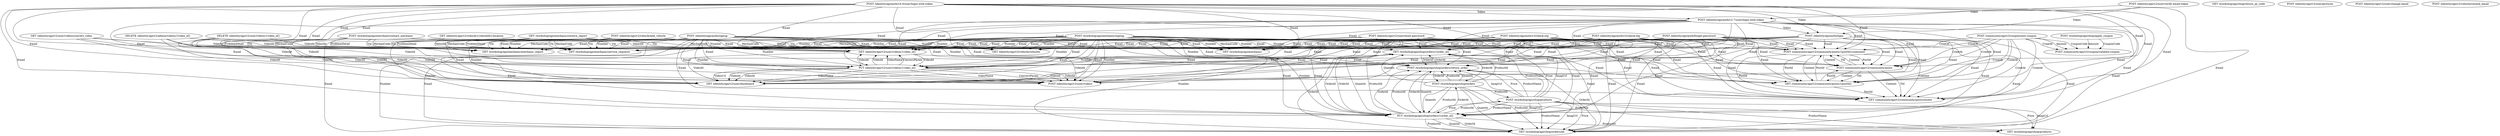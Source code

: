 digraph G {
  1 [ label="GET /identity/api/v2/vehicle/{vehicleId}/location" ];
  2 [ label="GET /workshop/api/shop/orders/{order_id}" ];
  3 [ label="POST /community/api/v2/community/posts/{postId}/comment" ];
  4 [ label="DELETE /identity/api/v2/user/videos/{video_id}" ];
  5 [ label="POST /identity/api/v2/vehicle/add_vehicle" ];
  6 [ label="GET /workshop/api/mechanic/service_requests" ];
  7 [ label="POST /workshop/api/mechanic/signup" ];
  8 [ label="POST /identity/api/auth/forget-password" ];
  9 [ label="DELETE /identity/api/v2/admin/videos/{video_id}" ];
  10 [ label="GET /identity/api/v2/vehicle/vehicles" ];
  11 [ label="POST /identity/api/auth/login" ];
  12 [ label="GET /workshop/api/mechanic/" ];
  13 [ label="POST /community/api/v2/community/posts" ];
  14 [ label="GET /identity/api/v2/user/videos/convert_video" ];
  15 [ label="POST /identity/api/v2/user/videos" ];
  16 [ label="GET /identity/api/v2/user/videos/{video_id}" ];
  17 [ label="POST /workshop/api/merchant/contact_mechanic" ];
  18 [ label="POST /identity/api/auth/v2/check-otp" ];
  19 [ label="POST /workshop/api/shop/orders/return_order" ];
  20 [ label="GET /workshop/api/shop/return_qr_code" ];
  21 [ label="GET /community/api/v2/community/posts/{postId}" ];
  22 [ label="GET /workshop/api/shop/products" ];
  23 [ label="GET /community/api/v2/community/posts/recent" ];
  24 [ label="POST /identity/api/auth/v3/check-otp" ];
  25 [ label="GET /workshop/api/shop/orders/all" ];
  26 [ label="PUT /workshop/api/shop/orders/{order_id}" ];
  27 [ label="POST /community/api/v2/coupon/new-coupon" ];
  28 [ label="POST /identity/api/v2/user/pictures" ];
  29 [ label="POST /identity/api/v2/user/reset-password" ];
  30 [ label="GET /identity/api/v2/user/dashboard" ];
  31 [ label="POST /workshop/api/shop/products" ];
  32 [ label="PUT /identity/api/v2/user/videos/{video_id}" ];
  33 [ label="POST /workshop/api/shop/orders" ];
  34 [ label="POST /identity/api/v2/user/change-email" ];
  35 [ label="GET /workshop/api/mechanic/mechanic_report" ];
  36 [ label="POST /workshop/api/shop/apply_coupon" ];
  37 [ label="GET /workshop/api/mechanic/receive_report" ];
  38 [ label="POST /identity/api/auth/v4.0/user/login-with-token" ];
  39 [ label="POST /identity/api/auth/v2.7/user/login-with-token" ];
  40 [ label="POST /identity/api/auth/signup" ];
  41 [ label="POST /identity/api/v2/vehicle/resend_email" ];
  42 [ label="POST /identity/api/v2/user/verify-email-token" ];
  43 [ label="POST /community/api/v2/coupon/validate-coupon" ];
  38 -> 25 [ label="Email" ];
  33 -> 25 [ label="Quantiti" ];
  33 -> 25 [ label="ProductId" ];
  39 -> 25 [ label="Email" ];
  40 -> 25 [ label="Number" ];
  40 -> 25 [ label="Email" ];
  31 -> 25 [ label="Price" ];
  31 -> 25 [ label="ImagUrl" ];
  31 -> 25 [ label="ProductName" ];
  24 -> 25 [ label="Email" ];
  18 -> 25 [ label="Email" ];
  19 -> 25 [ label="OrderId" ];
  8 -> 25 [ label="Email" ];
  29 -> 25 [ label="Email" ];
  7 -> 25 [ label="Number" ];
  7 -> 25 [ label="Email" ];
  26 -> 25 [ label="Quantiti" ];
  26 -> 25 [ label="OrderId" ];
  26 -> 25 [ label="ProductId" ];
  11 -> 25 [ label="Email" ];
  2 -> 25 [ label="OrderId" ];
  3 -> 13 [ label="PostId" ];
  3 -> 13 [ label="Content" ];
  38 -> 13 [ label="Email" ];
  21 -> 13 [ label="PostId" ];
  39 -> 13 [ label="Email" ];
  40 -> 13 [ label="Email" ];
  24 -> 13 [ label="Email" ];
  18 -> 13 [ label="Email" ];
  8 -> 13 [ label="Email" ];
  29 -> 13 [ label="Email" ];
  7 -> 13 [ label="Email" ];
  27 -> 13 [ label="CreatAt" ];
  27 -> 13 [ label="CreatAt" ];
  11 -> 13 [ label="Email" ];
  13 -> 23 [ label="Content" ];
  13 -> 23 [ label="Titl" ];
  3 -> 23 [ label="Content" ];
  3 -> 23 [ label="PostId" ];
  38 -> 23 [ label="Email" ];
  21 -> 23 [ label="PostId" ];
  39 -> 23 [ label="Email" ];
  40 -> 23 [ label="Email" ];
  24 -> 23 [ label="Email" ];
  18 -> 23 [ label="Email" ];
  8 -> 23 [ label="Email" ];
  29 -> 23 [ label="Email" ];
  7 -> 23 [ label="Email" ];
  27 -> 23 [ label="CreatAt" ];
  27 -> 23 [ label="CreatAt" ];
  11 -> 23 [ label="Email" ];
  38 -> 10 [ label="Email" ];
  39 -> 10 [ label="Email" ];
  40 -> 10 [ label="Number" ];
  40 -> 10 [ label="Email" ];
  5 -> 10 [ label="Pincod" ];
  5 -> 10 [ label="Vin" ];
  1 -> 10 [ label="VehiclId" ];
  17 -> 10 [ label="Vin" ];
  24 -> 10 [ label="Email" ];
  18 -> 10 [ label="Email" ];
  8 -> 10 [ label="Email" ];
  29 -> 10 [ label="Email" ];
  7 -> 10 [ label="Number" ];
  7 -> 10 [ label="Email" ];
  37 -> 10 [ label="Vin" ];
  11 -> 10 [ label="Email" ];
  13 -> 3 [ label="Titl" ];
  13 -> 3 [ label="Content" ];
  38 -> 3 [ label="Email" ];
  21 -> 3 [ label="PostId" ];
  39 -> 3 [ label="Email" ];
  40 -> 3 [ label="Email" ];
  24 -> 3 [ label="Email" ];
  18 -> 3 [ label="Email" ];
  8 -> 3 [ label="Email" ];
  29 -> 3 [ label="Email" ];
  7 -> 3 [ label="Email" ];
  27 -> 3 [ label="CreatAt" ];
  27 -> 3 [ label="CreatAt" ];
  11 -> 3 [ label="Email" ];
  19 -> 33 [ label="OrderId" ];
  26 -> 33 [ label="OrderId" ];
  2 -> 33 [ label="OrderId" ];
  13 -> 21 [ label="Content" ];
  13 -> 21 [ label="Titl" ];
  3 -> 21 [ label="PostId" ];
  3 -> 21 [ label="Content" ];
  38 -> 21 [ label="Email" ];
  39 -> 21 [ label="Email" ];
  40 -> 21 [ label="Email" ];
  24 -> 21 [ label="Email" ];
  18 -> 21 [ label="Email" ];
  8 -> 21 [ label="Email" ];
  29 -> 21 [ label="Email" ];
  7 -> 21 [ label="Email" ];
  27 -> 21 [ label="CreatAt" ];
  27 -> 21 [ label="CreatAt" ];
  11 -> 21 [ label="Email" ];
  38 -> 39 [ label="Token" ];
  42 -> 39 [ label="Token" ];
  33 -> 31 [ label="ProductId" ];
  26 -> 31 [ label="ProductId" ];
  14 -> 30 [ label="VideoId" ];
  38 -> 30 [ label="Email" ];
  4 -> 30 [ label="VideoId" ];
  39 -> 30 [ label="Email" ];
  40 -> 30 [ label="Number" ];
  40 -> 30 [ label="Email" ];
  24 -> 30 [ label="Email" ];
  18 -> 30 [ label="Email" ];
  16 -> 30 [ label="VideoId" ];
  8 -> 30 [ label="Email" ];
  29 -> 30 [ label="Email" ];
  7 -> 30 [ label="Number" ];
  7 -> 30 [ label="Email" ];
  9 -> 30 [ label="VideoId" ];
  11 -> 30 [ label="Email" ];
  32 -> 30 [ label="VideoUrl" ];
  32 -> 30 [ label="VideoId" ];
  32 -> 30 [ label="VideoId" ];
  32 -> 30 [ label="VideoName" ];
  14 -> 15 [ label="VideoId" ];
  38 -> 15 [ label="Email" ];
  4 -> 15 [ label="VideoId" ];
  39 -> 15 [ label="Email" ];
  40 -> 15 [ label="Email" ];
  40 -> 15 [ label="Number" ];
  24 -> 15 [ label="Email" ];
  18 -> 15 [ label="Email" ];
  16 -> 15 [ label="VideoId" ];
  8 -> 15 [ label="Email" ];
  29 -> 15 [ label="Email" ];
  7 -> 15 [ label="Email" ];
  7 -> 15 [ label="Number" ];
  9 -> 15 [ label="VideoId" ];
  11 -> 15 [ label="Email" ];
  32 -> 15 [ label="ConversParam" ];
  32 -> 15 [ label="VideoId" ];
  32 -> 15 [ label="VideoId" ];
  32 -> 15 [ label="VideoName" ];
  38 -> 19 [ label="Email" ];
  33 -> 19 [ label="Quantiti" ];
  33 -> 19 [ label="ProductId" ];
  39 -> 19 [ label="Email" ];
  40 -> 19 [ label="Number" ];
  40 -> 19 [ label="Email" ];
  31 -> 19 [ label="Price" ];
  31 -> 19 [ label="ProductName" ];
  31 -> 19 [ label="ImagUrl" ];
  24 -> 19 [ label="Email" ];
  18 -> 19 [ label="Email" ];
  8 -> 19 [ label="Email" ];
  29 -> 19 [ label="Email" ];
  7 -> 19 [ label="Number" ];
  7 -> 19 [ label="Email" ];
  26 -> 19 [ label="Quantiti" ];
  26 -> 19 [ label="OrderId" ];
  26 -> 19 [ label="ProductId" ];
  11 -> 19 [ label="Email" ];
  2 -> 19 [ label="OrderId" ];
  36 -> 43 [ label="CouponCode" ];
  36 -> 43 [ label="Amount" ];
  27 -> 43 [ label="CouponCode" ];
  27 -> 43 [ label="CreatAt" ];
  27 -> 43 [ label="Amount" ];
  38 -> 6 [ label="Email" ];
  39 -> 6 [ label="Email" ];
  40 -> 6 [ label="Number" ];
  40 -> 6 [ label="Email" ];
  5 -> 6 [ label="Vin" ];
  1 -> 6 [ label="VehiclId" ];
  17 -> 6 [ label="MechanCode" ];
  17 -> 6 [ label="ProblemDetail" ];
  17 -> 6 [ label="Vin" ];
  24 -> 6 [ label="Email" ];
  18 -> 6 [ label="Email" ];
  8 -> 6 [ label="Email" ];
  29 -> 6 [ label="Email" ];
  7 -> 6 [ label="Number" ];
  7 -> 6 [ label="Email" ];
  7 -> 6 [ label="MechanCode" ];
  37 -> 6 [ label="MechanCode" ];
  37 -> 6 [ label="ProblemDetail" ];
  37 -> 6 [ label="Vin" ];
  11 -> 6 [ label="Email" ];
  14 -> 16 [ label="VideoId" ];
  38 -> 16 [ label="Email" ];
  4 -> 16 [ label="VideoId" ];
  39 -> 16 [ label="Email" ];
  40 -> 16 [ label="Number" ];
  40 -> 16 [ label="Email" ];
  24 -> 16 [ label="Email" ];
  18 -> 16 [ label="Email" ];
  8 -> 16 [ label="Email" ];
  29 -> 16 [ label="Email" ];
  7 -> 16 [ label="Number" ];
  7 -> 16 [ label="Email" ];
  9 -> 16 [ label="VideoId" ];
  11 -> 16 [ label="Email" ];
  32 -> 16 [ label="VideoId" ];
  32 -> 16 [ label="VideoId" ];
  32 -> 16 [ label="VideoName" ];
  32 -> 16 [ label="ConversParam" ];
  38 -> 12 [ label="Email" ];
  39 -> 12 [ label="Email" ];
  40 -> 12 [ label="Number" ];
  40 -> 12 [ label="Email" ];
  17 -> 12 [ label="MechanCode" ];
  24 -> 12 [ label="Email" ];
  18 -> 12 [ label="Email" ];
  8 -> 12 [ label="Email" ];
  29 -> 12 [ label="Email" ];
  7 -> 12 [ label="Number" ];
  7 -> 12 [ label="MechanCode" ];
  7 -> 12 [ label="Email" ];
  37 -> 12 [ label="MechanCode" ];
  11 -> 12 [ label="Email" ];
  38 -> 35 [ label="Email" ];
  39 -> 35 [ label="Email" ];
  40 -> 35 [ label="Number" ];
  40 -> 35 [ label="Email" ];
  5 -> 35 [ label="Vin" ];
  1 -> 35 [ label="VehiclId" ];
  17 -> 35 [ label="ProblemDetail" ];
  17 -> 35 [ label="MechanCode" ];
  17 -> 35 [ label="Vin" ];
  24 -> 35 [ label="Email" ];
  18 -> 35 [ label="Email" ];
  8 -> 35 [ label="Email" ];
  29 -> 35 [ label="Email" ];
  7 -> 35 [ label="Number" ];
  7 -> 35 [ label="MechanCode" ];
  7 -> 35 [ label="Email" ];
  37 -> 35 [ label="ProblemDetail" ];
  37 -> 35 [ label="MechanCode" ];
  37 -> 35 [ label="Vin" ];
  11 -> 35 [ label="Email" ];
  33 -> 22 [ label="ProductId" ];
  31 -> 22 [ label="Price" ];
  31 -> 22 [ label="ImagUrl" ];
  31 -> 22 [ label="ProductName" ];
  26 -> 22 [ label="ProductId" ];
  38 -> 26 [ label="Email" ];
  33 -> 26 [ label="ProductId" ];
  33 -> 26 [ label="Quantiti" ];
  39 -> 26 [ label="Email" ];
  40 -> 26 [ label="Email" ];
  40 -> 26 [ label="Number" ];
  31 -> 26 [ label="Price" ];
  31 -> 26 [ label="ProductName" ];
  31 -> 26 [ label="ImagUrl" ];
  24 -> 26 [ label="Email" ];
  18 -> 26 [ label="Email" ];
  19 -> 26 [ label="OrderId" ];
  8 -> 26 [ label="Email" ];
  29 -> 26 [ label="Email" ];
  7 -> 26 [ label="Email" ];
  7 -> 26 [ label="Number" ];
  11 -> 26 [ label="Email" ];
  2 -> 26 [ label="OrderId" ];
  38 -> 11 [ label="Token" ];
  39 -> 11 [ label="Token" ];
  42 -> 11 [ label="Token" ];
  38 -> 2 [ label="Email" ];
  33 -> 2 [ label="Quantiti" ];
  33 -> 2 [ label="ProductId" ];
  39 -> 2 [ label="Email" ];
  40 -> 2 [ label="Email" ];
  40 -> 2 [ label="Number" ];
  31 -> 2 [ label="Price" ];
  31 -> 2 [ label="ImagUrl" ];
  31 -> 2 [ label="ProductName" ];
  24 -> 2 [ label="Email" ];
  18 -> 2 [ label="Email" ];
  19 -> 2 [ label="OrderId" ];
  8 -> 2 [ label="Email" ];
  29 -> 2 [ label="Email" ];
  7 -> 2 [ label="Email" ];
  7 -> 2 [ label="Number" ];
  26 -> 2 [ label="Quantiti" ];
  26 -> 2 [ label="OrderId" ];
  26 -> 2 [ label="ProductId" ];
  11 -> 2 [ label="Email" ];
  14 -> 32 [ label="VideoId" ];
  38 -> 32 [ label="Email" ];
  4 -> 32 [ label="VideoId" ];
  39 -> 32 [ label="Email" ];
  40 -> 32 [ label="Email" ];
  40 -> 32 [ label="Number" ];
  24 -> 32 [ label="Email" ];
  18 -> 32 [ label="Email" ];
  16 -> 32 [ label="VideoId" ];
  8 -> 32 [ label="Email" ];
  29 -> 32 [ label="Email" ];
  7 -> 32 [ label="Email" ];
  7 -> 32 [ label="Number" ];
  9 -> 32 [ label="VideoId" ];
  11 -> 32 [ label="Email" ];
}
